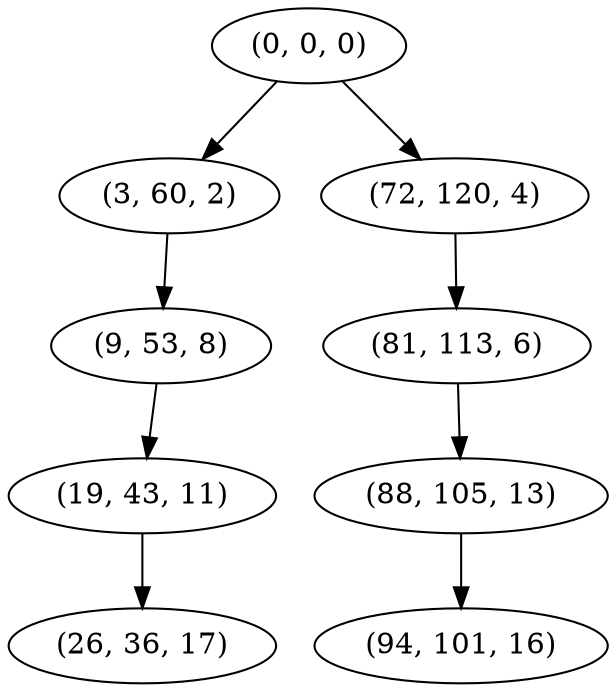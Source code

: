 digraph tree {
    "(0, 0, 0)";
    "(3, 60, 2)";
    "(9, 53, 8)";
    "(19, 43, 11)";
    "(26, 36, 17)";
    "(72, 120, 4)";
    "(81, 113, 6)";
    "(88, 105, 13)";
    "(94, 101, 16)";
    "(0, 0, 0)" -> "(3, 60, 2)";
    "(0, 0, 0)" -> "(72, 120, 4)";
    "(3, 60, 2)" -> "(9, 53, 8)";
    "(9, 53, 8)" -> "(19, 43, 11)";
    "(19, 43, 11)" -> "(26, 36, 17)";
    "(72, 120, 4)" -> "(81, 113, 6)";
    "(81, 113, 6)" -> "(88, 105, 13)";
    "(88, 105, 13)" -> "(94, 101, 16)";
}
